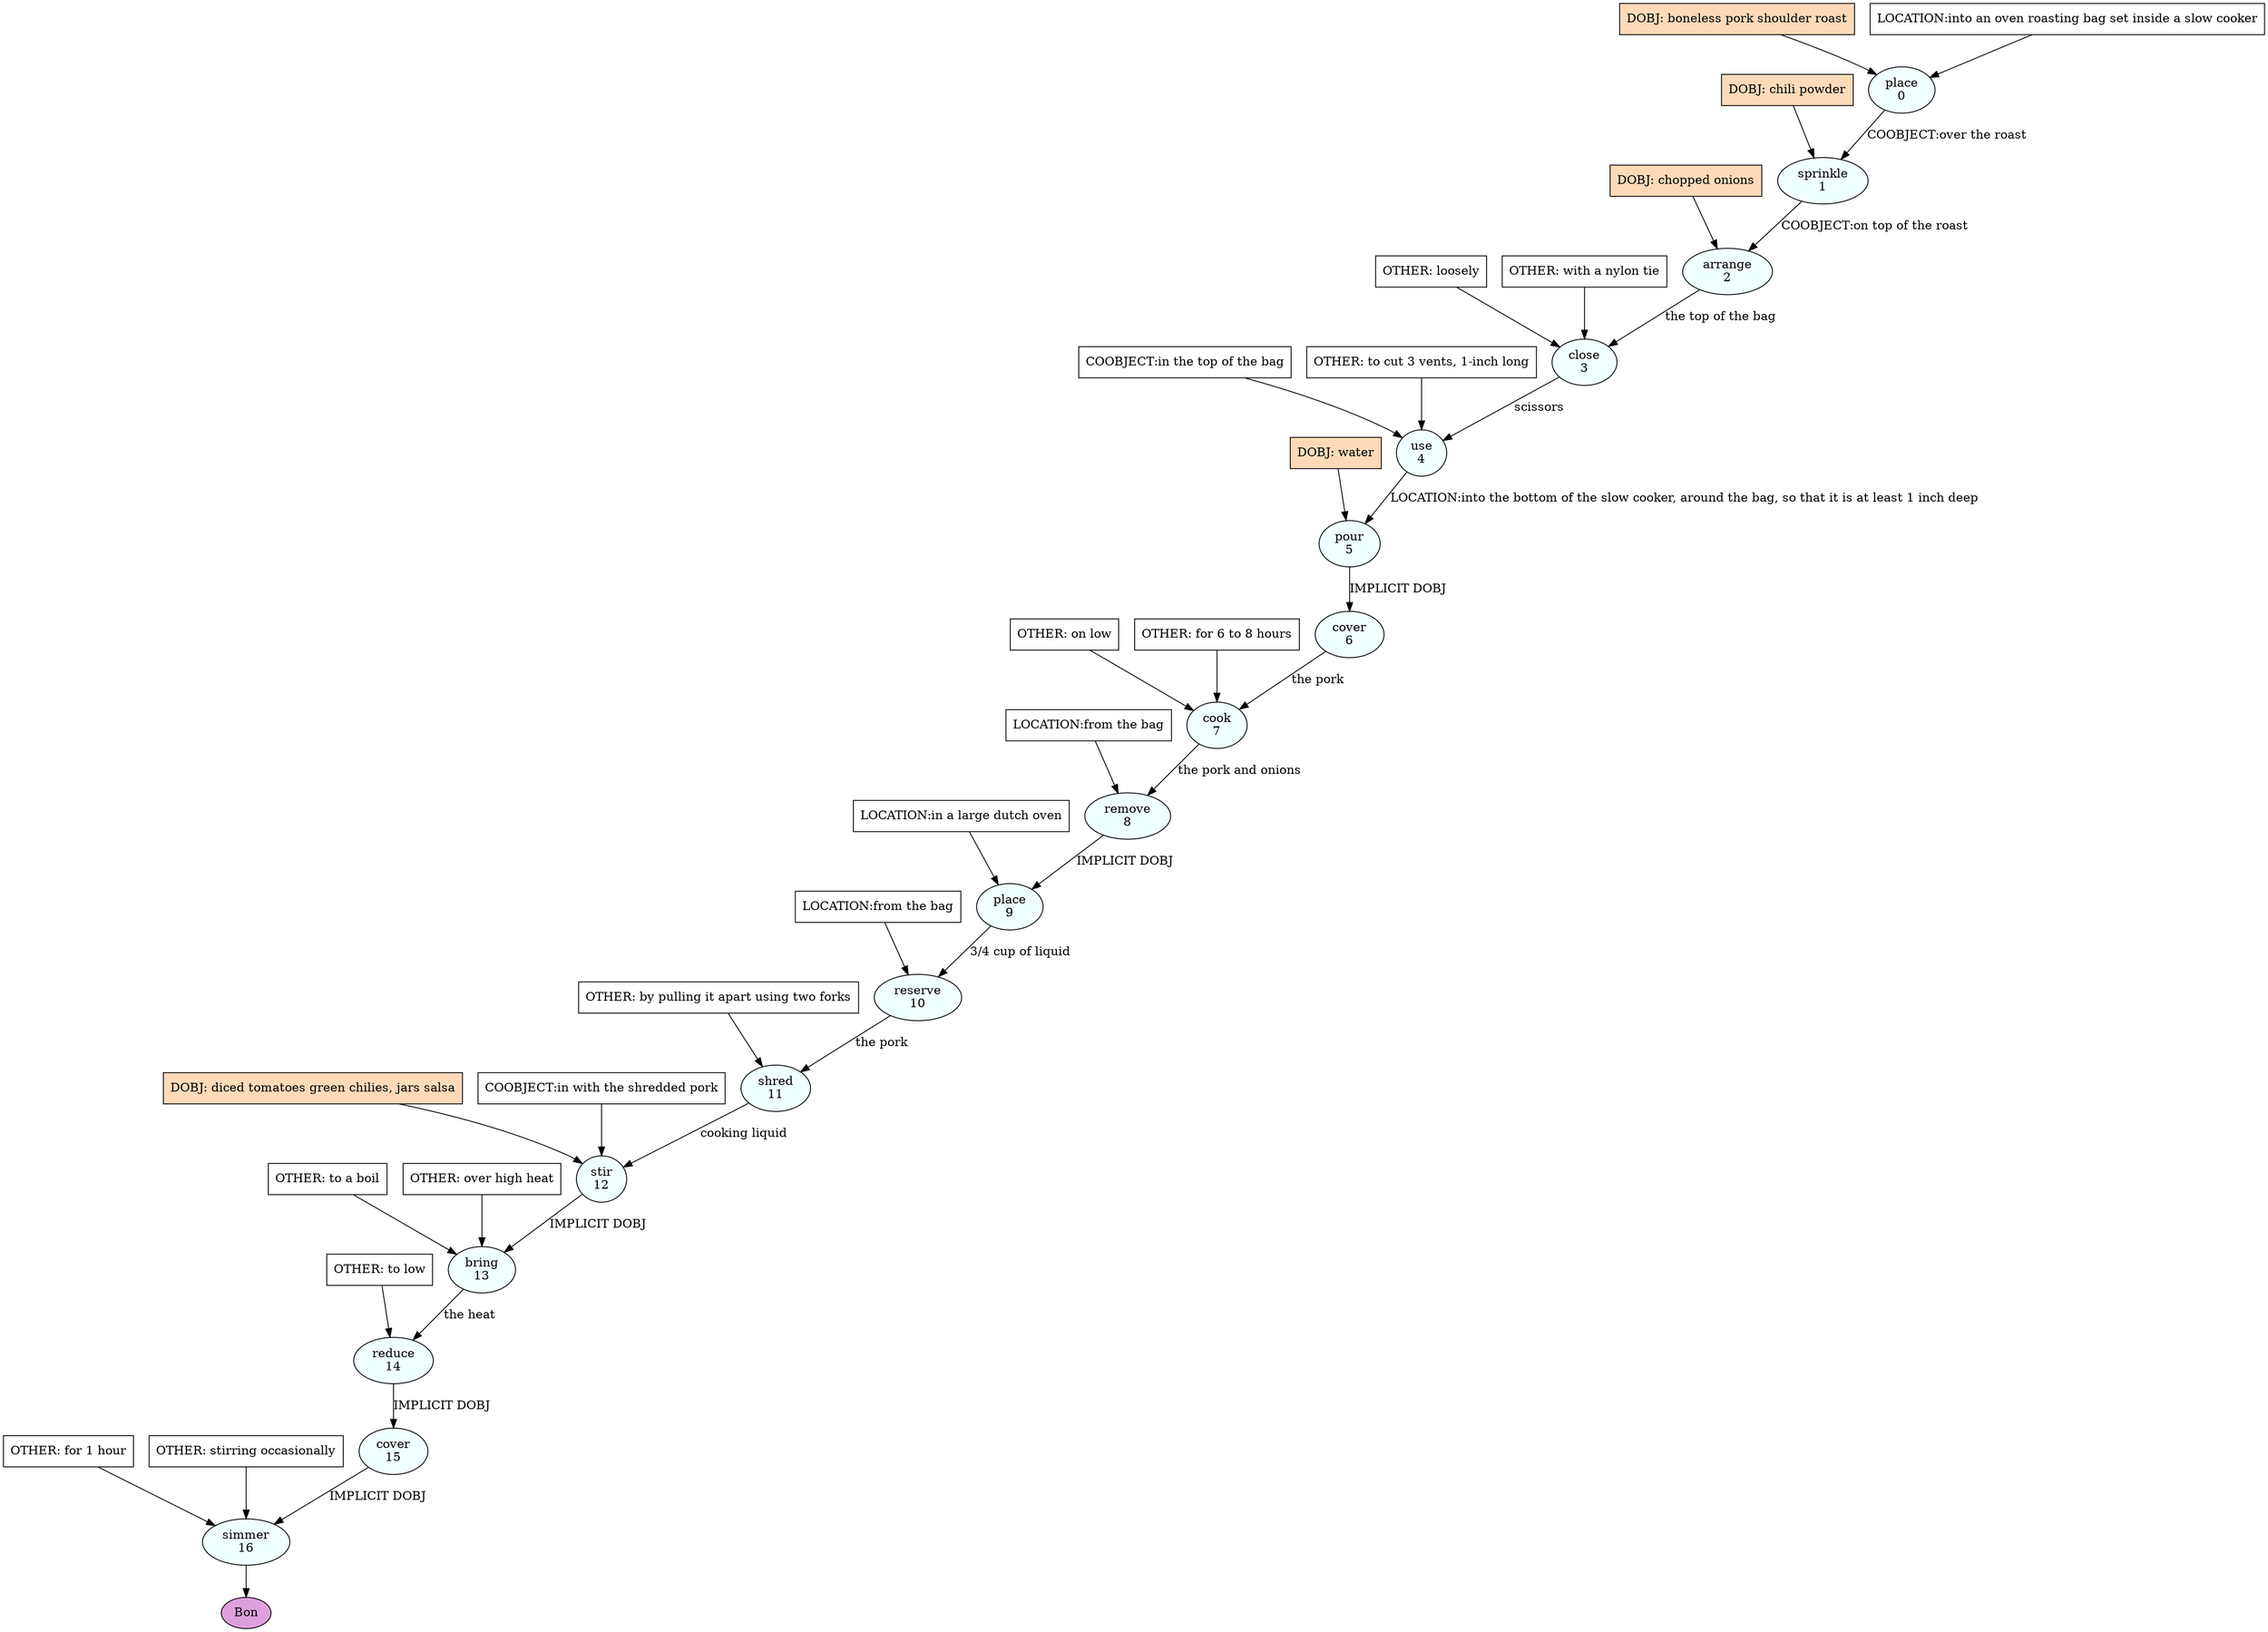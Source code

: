 digraph recipe {
E0[label="place
0", shape=oval, style=filled, fillcolor=azure]
E1[label="sprinkle
1", shape=oval, style=filled, fillcolor=azure]
E2[label="arrange
2", shape=oval, style=filled, fillcolor=azure]
E3[label="close
3", shape=oval, style=filled, fillcolor=azure]
E4[label="use
4", shape=oval, style=filled, fillcolor=azure]
E5[label="pour
5", shape=oval, style=filled, fillcolor=azure]
E6[label="cover
6", shape=oval, style=filled, fillcolor=azure]
E7[label="cook
7", shape=oval, style=filled, fillcolor=azure]
E8[label="remove
8", shape=oval, style=filled, fillcolor=azure]
E9[label="place
9", shape=oval, style=filled, fillcolor=azure]
E10[label="reserve
10", shape=oval, style=filled, fillcolor=azure]
E11[label="shred
11", shape=oval, style=filled, fillcolor=azure]
E12[label="stir
12", shape=oval, style=filled, fillcolor=azure]
E13[label="bring
13", shape=oval, style=filled, fillcolor=azure]
E14[label="reduce
14", shape=oval, style=filled, fillcolor=azure]
E15[label="cover
15", shape=oval, style=filled, fillcolor=azure]
E16[label="simmer
16", shape=oval, style=filled, fillcolor=azure]
D0[label="DOBJ: boneless pork shoulder roast", shape=box, style=filled, fillcolor=peachpuff]
D0 -> E0
P0_0[label="LOCATION:into an oven roasting bag set inside a slow cooker", shape=box, style=filled, fillcolor=white]
P0_0 -> E0
D1_ing[label="DOBJ: chili powder", shape=box, style=filled, fillcolor=peachpuff]
D1_ing -> E1
E0 -> E1 [label="COOBJECT:over the roast"]
D2_ing[label="DOBJ: chopped onions", shape=box, style=filled, fillcolor=peachpuff]
D2_ing -> E2
E1 -> E2 [label="COOBJECT:on top of the roast"]
E2 -> E3 [label="the top of the bag"]
O3_0_0[label="OTHER: loosely", shape=box, style=filled, fillcolor=white]
O3_0_0 -> E3
O3_1_0[label="OTHER: with a nylon tie", shape=box, style=filled, fillcolor=white]
O3_1_0 -> E3
E3 -> E4 [label="scissors"]
P4_0_0[label="COOBJECT:in the top of the bag", shape=box, style=filled, fillcolor=white]
P4_0_0 -> E4
O4_0_0[label="OTHER: to cut 3 vents, 1-inch long", shape=box, style=filled, fillcolor=white]
O4_0_0 -> E4
D5_ing[label="DOBJ: water", shape=box, style=filled, fillcolor=peachpuff]
D5_ing -> E5
E4 -> E5 [label="LOCATION:into the bottom of the slow cooker, around the bag, so that it is at least 1 inch deep"]
E5 -> E6 [label="IMPLICIT DOBJ"]
E6 -> E7 [label="the pork"]
O7_0_0[label="OTHER: on low", shape=box, style=filled, fillcolor=white]
O7_0_0 -> E7
O7_1_0[label="OTHER: for 6 to 8 hours", shape=box, style=filled, fillcolor=white]
O7_1_0 -> E7
E7 -> E8 [label="the pork and onions"]
P8_0_0[label="LOCATION:from the bag", shape=box, style=filled, fillcolor=white]
P8_0_0 -> E8
E8 -> E9 [label="IMPLICIT DOBJ"]
P9_0_0[label="LOCATION:in a large dutch oven", shape=box, style=filled, fillcolor=white]
P9_0_0 -> E9
E9 -> E10 [label="3/4 cup of liquid"]
P10_0_0[label="LOCATION:from the bag", shape=box, style=filled, fillcolor=white]
P10_0_0 -> E10
E10 -> E11 [label="the pork"]
O11_0_0[label="OTHER: by pulling it apart using two forks", shape=box, style=filled, fillcolor=white]
O11_0_0 -> E11
D12_ing[label="DOBJ: diced tomatoes green chilies, jars salsa", shape=box, style=filled, fillcolor=peachpuff]
D12_ing -> E12
E11 -> E12 [label="cooking liquid"]
P12_0_0[label="COOBJECT:in with the shredded pork", shape=box, style=filled, fillcolor=white]
P12_0_0 -> E12
E12 -> E13 [label="IMPLICIT DOBJ"]
O13_0_0[label="OTHER: to a boil", shape=box, style=filled, fillcolor=white]
O13_0_0 -> E13
O13_1_0[label="OTHER: over high heat", shape=box, style=filled, fillcolor=white]
O13_1_0 -> E13
E13 -> E14 [label="the heat"]
O14_0_0[label="OTHER: to low", shape=box, style=filled, fillcolor=white]
O14_0_0 -> E14
E14 -> E15 [label="IMPLICIT DOBJ"]
E15 -> E16 [label="IMPLICIT DOBJ"]
O16_0_0[label="OTHER: for 1 hour", shape=box, style=filled, fillcolor=white]
O16_0_0 -> E16
O16_1_0[label="OTHER: stirring occasionally", shape=box, style=filled, fillcolor=white]
O16_1_0 -> E16
EOR[label="Bon", shape=oval, style=filled, fillcolor=plum]
E16 -> EOR
}
